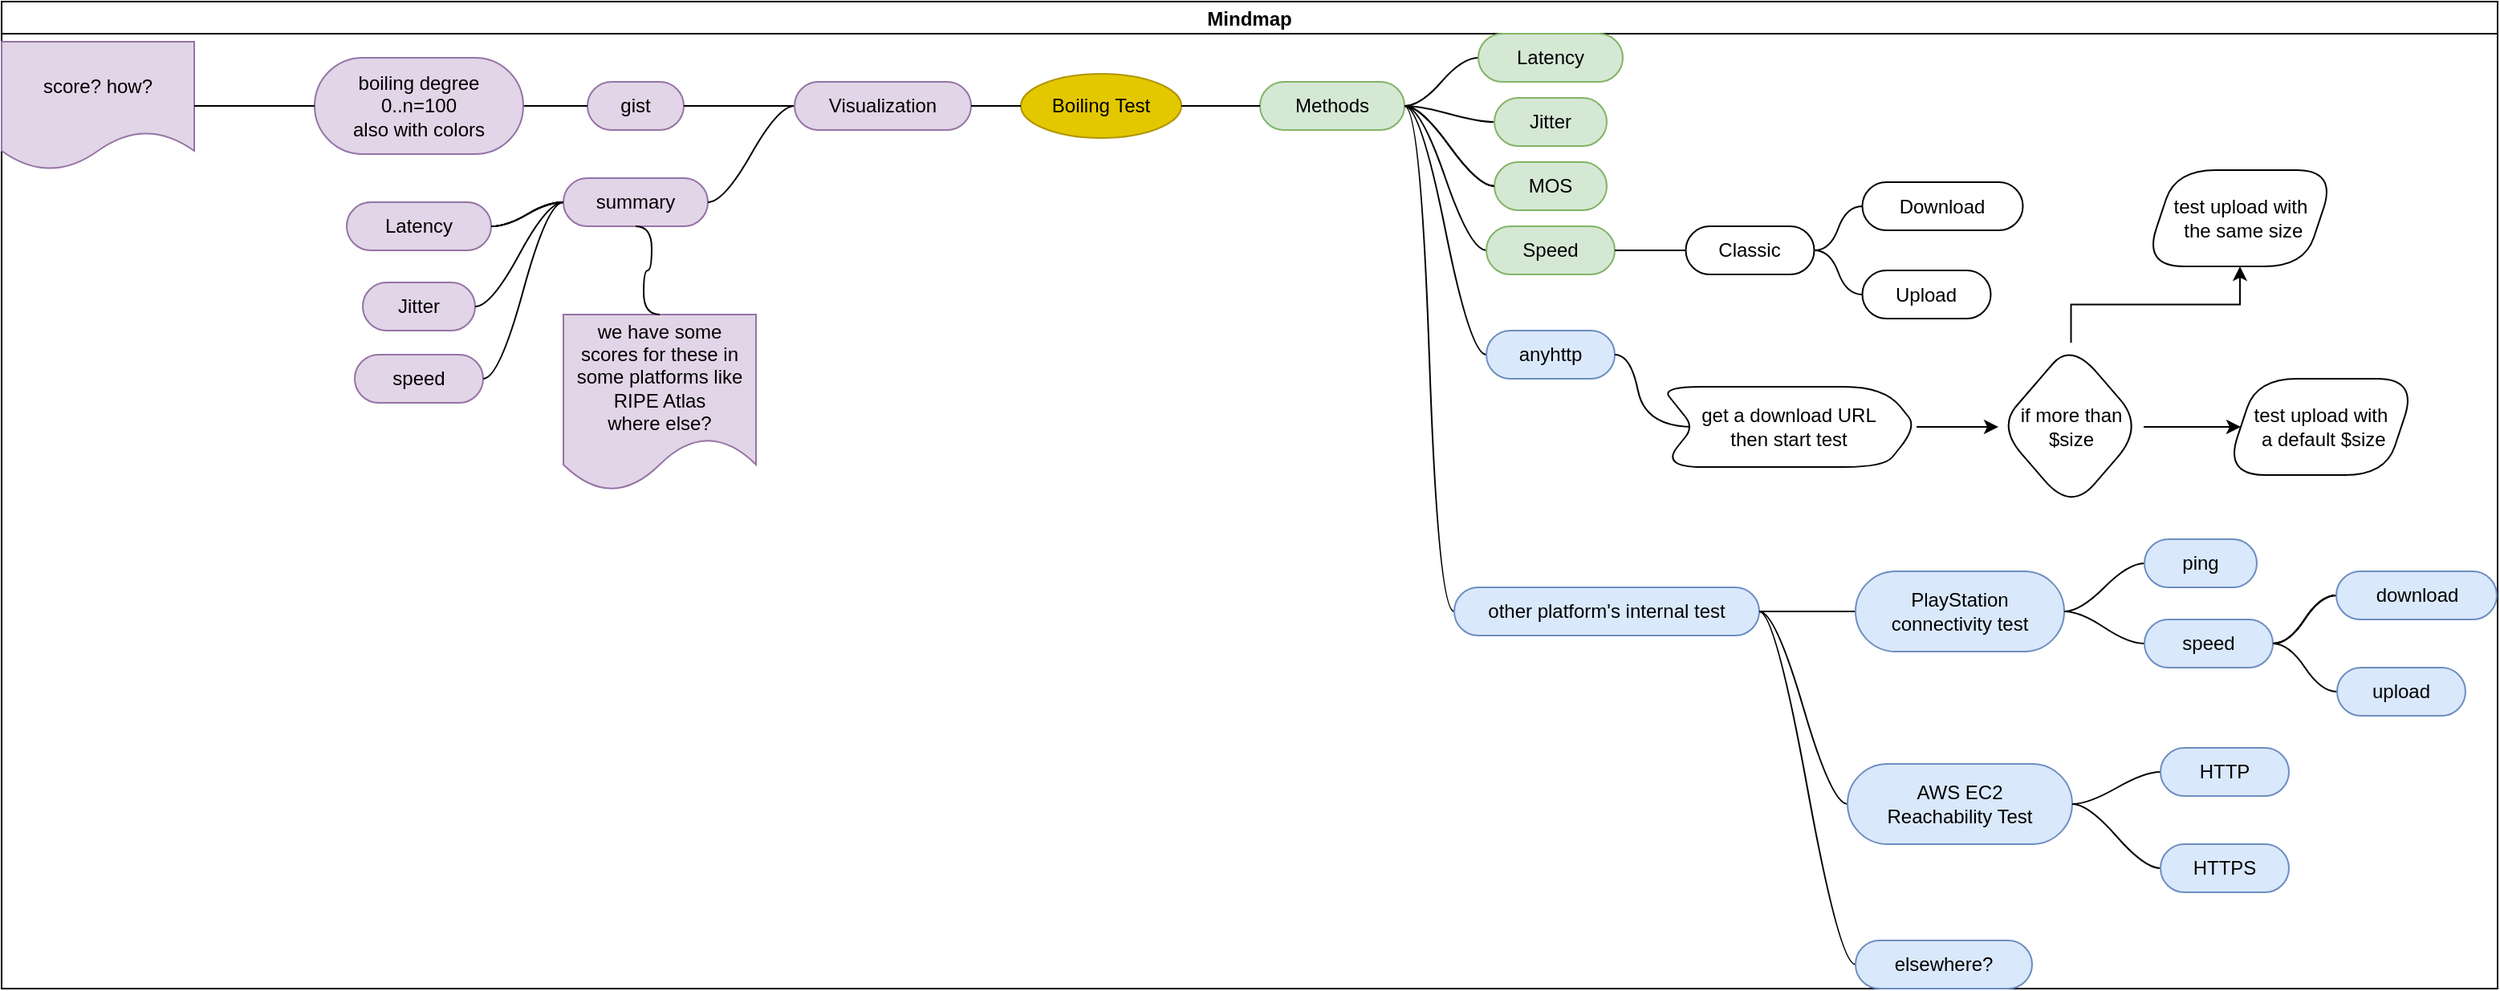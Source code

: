<mxfile version="21.6.1" type="github">
  <diagram name="Page-1" id="S7FRAT3Iel4neWOIYrB_">
    <mxGraphModel dx="2754" dy="900" grid="1" gridSize="10" guides="1" tooltips="1" connect="1" arrows="1" fold="1" page="1" pageScale="1" pageWidth="850" pageHeight="1100" math="0" shadow="0">
      <root>
        <mxCell id="0" />
        <mxCell id="1" parent="0" />
        <mxCell id="4T8DUvPG1SAxmXyFzRtK-12" value="Mindmap" style="swimlane;startSize=20;horizontal=1;containerType=tree;strokeColor=default;fillColor=none;swimlaneFillColor=none;gradientColor=none;glass=0;shadow=0;movable=1;resizable=1;rotatable=1;deletable=1;editable=1;locked=0;connectable=1;swimlaneLine=1;container=0;" parent="1" vertex="1">
          <mxGeometry x="570" y="1930" width="1555" height="615" as="geometry">
            <mxRectangle x="641" y="1015" width="90" height="30" as="alternateBounds" />
          </mxGeometry>
        </mxCell>
        <mxCell id="4T8DUvPG1SAxmXyFzRtK-73" value="summary" style="whiteSpace=wrap;html=1;rounded=1;arcSize=50;align=center;verticalAlign=middle;strokeWidth=1;autosize=1;spacing=4;treeFolding=1;treeMoving=1;newEdgeStyle={&quot;edgeStyle&quot;:&quot;entityRelationEdgeStyle&quot;,&quot;startArrow&quot;:&quot;none&quot;,&quot;endArrow&quot;:&quot;none&quot;,&quot;segment&quot;:10,&quot;curved&quot;:1,&quot;sourcePerimeterSpacing&quot;:0,&quot;targetPerimeterSpacing&quot;:0};fillColor=#e1d5e7;strokeColor=#9673a6;container=0;" parent="4T8DUvPG1SAxmXyFzRtK-12" vertex="1">
          <mxGeometry x="350" y="110" width="90" height="30" as="geometry" />
        </mxCell>
        <mxCell id="4T8DUvPG1SAxmXyFzRtK-72" value="" style="edgeStyle=entityRelationEdgeStyle;startArrow=none;endArrow=none;segment=10;curved=1;sourcePerimeterSpacing=0;targetPerimeterSpacing=0;rounded=0;" parent="4T8DUvPG1SAxmXyFzRtK-12" source="4T8DUvPG1SAxmXyFzRtK-20" target="4T8DUvPG1SAxmXyFzRtK-73" edge="1">
          <mxGeometry relative="1" as="geometry">
            <mxPoint x="1276" y="1080" as="sourcePoint" />
          </mxGeometry>
        </mxCell>
        <mxCell id="4T8DUvPG1SAxmXyFzRtK-111" value="" style="edgeStyle=entityRelationEdgeStyle;startArrow=none;endArrow=none;segment=10;curved=1;sourcePerimeterSpacing=0;targetPerimeterSpacing=0;rounded=0;" parent="4T8DUvPG1SAxmXyFzRtK-12" source="4T8DUvPG1SAxmXyFzRtK-73" target="4T8DUvPG1SAxmXyFzRtK-112" edge="1">
          <mxGeometry relative="1" as="geometry">
            <mxPoint x="1134" y="1085" as="sourcePoint" />
          </mxGeometry>
        </mxCell>
        <mxCell id="4T8DUvPG1SAxmXyFzRtK-112" value="Latency" style="whiteSpace=wrap;html=1;rounded=1;arcSize=50;align=center;verticalAlign=middle;strokeWidth=1;autosize=1;spacing=4;treeFolding=1;treeMoving=1;newEdgeStyle={&quot;edgeStyle&quot;:&quot;entityRelationEdgeStyle&quot;,&quot;startArrow&quot;:&quot;none&quot;,&quot;endArrow&quot;:&quot;none&quot;,&quot;segment&quot;:10,&quot;curved&quot;:1,&quot;sourcePerimeterSpacing&quot;:0,&quot;targetPerimeterSpacing&quot;:0};fillColor=#e1d5e7;strokeColor=#9673a6;container=0;" parent="4T8DUvPG1SAxmXyFzRtK-12" vertex="1">
          <mxGeometry x="215" y="125" width="90" height="30" as="geometry" />
        </mxCell>
        <mxCell id="4T8DUvPG1SAxmXyFzRtK-113" value="" style="edgeStyle=entityRelationEdgeStyle;rounded=0;orthogonalLoop=1;jettySize=auto;html=1;startArrow=none;endArrow=none;segment=10;curved=1;sourcePerimeterSpacing=0;targetPerimeterSpacing=0;" parent="4T8DUvPG1SAxmXyFzRtK-12" source="4T8DUvPG1SAxmXyFzRtK-73" target="4T8DUvPG1SAxmXyFzRtK-112" edge="1">
          <mxGeometry relative="1" as="geometry" />
        </mxCell>
        <mxCell id="4T8DUvPG1SAxmXyFzRtK-114" value="" style="edgeStyle=entityRelationEdgeStyle;rounded=0;orthogonalLoop=1;jettySize=auto;html=1;startArrow=none;endArrow=none;segment=10;curved=1;sourcePerimeterSpacing=0;targetPerimeterSpacing=0;" parent="4T8DUvPG1SAxmXyFzRtK-12" source="4T8DUvPG1SAxmXyFzRtK-73" target="4T8DUvPG1SAxmXyFzRtK-112" edge="1">
          <mxGeometry relative="1" as="geometry" />
        </mxCell>
        <mxCell id="4T8DUvPG1SAxmXyFzRtK-119" value="" style="edgeStyle=entityRelationEdgeStyle;rounded=0;orthogonalLoop=1;jettySize=auto;html=1;startArrow=none;endArrow=none;segment=10;curved=1;sourcePerimeterSpacing=0;targetPerimeterSpacing=0;" parent="4T8DUvPG1SAxmXyFzRtK-12" source="4T8DUvPG1SAxmXyFzRtK-73" target="4T8DUvPG1SAxmXyFzRtK-112" edge="1">
          <mxGeometry relative="1" as="geometry" />
        </mxCell>
        <mxCell id="4T8DUvPG1SAxmXyFzRtK-117" value="Jitter" style="whiteSpace=wrap;html=1;rounded=1;arcSize=50;align=center;verticalAlign=middle;strokeWidth=1;autosize=1;spacing=4;treeFolding=1;treeMoving=1;newEdgeStyle={&quot;edgeStyle&quot;:&quot;entityRelationEdgeStyle&quot;,&quot;startArrow&quot;:&quot;none&quot;,&quot;endArrow&quot;:&quot;none&quot;,&quot;segment&quot;:10,&quot;curved&quot;:1,&quot;sourcePerimeterSpacing&quot;:0,&quot;targetPerimeterSpacing&quot;:0};fillColor=#e1d5e7;strokeColor=#9673a6;container=0;" parent="4T8DUvPG1SAxmXyFzRtK-12" vertex="1">
          <mxGeometry x="225" y="175" width="70" height="30" as="geometry" />
        </mxCell>
        <mxCell id="4T8DUvPG1SAxmXyFzRtK-118" value="" style="edgeStyle=entityRelationEdgeStyle;rounded=0;orthogonalLoop=1;jettySize=auto;html=1;startArrow=none;endArrow=none;segment=10;curved=1;sourcePerimeterSpacing=0;targetPerimeterSpacing=0;" parent="4T8DUvPG1SAxmXyFzRtK-12" source="4T8DUvPG1SAxmXyFzRtK-73" target="4T8DUvPG1SAxmXyFzRtK-117" edge="1">
          <mxGeometry relative="1" as="geometry" />
        </mxCell>
        <mxCell id="4T8DUvPG1SAxmXyFzRtK-120" value="speed" style="whiteSpace=wrap;html=1;rounded=1;arcSize=50;align=center;verticalAlign=middle;strokeWidth=1;autosize=1;spacing=4;treeFolding=1;treeMoving=1;newEdgeStyle={&quot;edgeStyle&quot;:&quot;entityRelationEdgeStyle&quot;,&quot;startArrow&quot;:&quot;none&quot;,&quot;endArrow&quot;:&quot;none&quot;,&quot;segment&quot;:10,&quot;curved&quot;:1,&quot;sourcePerimeterSpacing&quot;:0,&quot;targetPerimeterSpacing&quot;:0};fillColor=#e1d5e7;strokeColor=#9673a6;container=0;" parent="4T8DUvPG1SAxmXyFzRtK-12" vertex="1">
          <mxGeometry x="220" y="220" width="80" height="30" as="geometry" />
        </mxCell>
        <mxCell id="4T8DUvPG1SAxmXyFzRtK-121" value="" style="edgeStyle=entityRelationEdgeStyle;rounded=0;orthogonalLoop=1;jettySize=auto;html=1;startArrow=none;endArrow=none;segment=10;curved=1;sourcePerimeterSpacing=0;targetPerimeterSpacing=0;" parent="4T8DUvPG1SAxmXyFzRtK-12" source="4T8DUvPG1SAxmXyFzRtK-73" target="4T8DUvPG1SAxmXyFzRtK-120" edge="1">
          <mxGeometry relative="1" as="geometry" />
        </mxCell>
        <mxCell id="4T8DUvPG1SAxmXyFzRtK-71" value="gist" style="whiteSpace=wrap;html=1;rounded=1;arcSize=50;align=center;verticalAlign=middle;strokeWidth=1;autosize=1;spacing=4;treeFolding=1;treeMoving=1;newEdgeStyle={&quot;edgeStyle&quot;:&quot;entityRelationEdgeStyle&quot;,&quot;startArrow&quot;:&quot;none&quot;,&quot;endArrow&quot;:&quot;none&quot;,&quot;segment&quot;:10,&quot;curved&quot;:1,&quot;sourcePerimeterSpacing&quot;:0,&quot;targetPerimeterSpacing&quot;:0};fillColor=#e1d5e7;strokeColor=#9673a6;container=0;" parent="4T8DUvPG1SAxmXyFzRtK-12" vertex="1">
          <mxGeometry x="365" y="50" width="60" height="30" as="geometry" />
        </mxCell>
        <mxCell id="4T8DUvPG1SAxmXyFzRtK-70" value="" style="edgeStyle=entityRelationEdgeStyle;startArrow=none;endArrow=none;segment=10;curved=1;sourcePerimeterSpacing=0;targetPerimeterSpacing=0;rounded=0;" parent="4T8DUvPG1SAxmXyFzRtK-12" source="4T8DUvPG1SAxmXyFzRtK-20" target="4T8DUvPG1SAxmXyFzRtK-71" edge="1">
          <mxGeometry relative="1" as="geometry">
            <mxPoint x="1276" y="1080" as="sourcePoint" />
          </mxGeometry>
        </mxCell>
        <mxCell id="4T8DUvPG1SAxmXyFzRtK-74" value="" style="edgeStyle=entityRelationEdgeStyle;startArrow=none;endArrow=none;segment=10;curved=1;sourcePerimeterSpacing=0;targetPerimeterSpacing=0;rounded=0;" parent="4T8DUvPG1SAxmXyFzRtK-12" source="4T8DUvPG1SAxmXyFzRtK-71" target="4T8DUvPG1SAxmXyFzRtK-75" edge="1">
          <mxGeometry relative="1" as="geometry">
            <mxPoint x="1135" y="1080" as="sourcePoint" />
          </mxGeometry>
        </mxCell>
        <mxCell id="4T8DUvPG1SAxmXyFzRtK-17" value="Boiling Test" style="ellipse;whiteSpace=wrap;html=1;align=center;treeFolding=1;treeMoving=1;newEdgeStyle={&quot;edgeStyle&quot;:&quot;entityRelationEdgeStyle&quot;,&quot;startArrow&quot;:&quot;none&quot;,&quot;endArrow&quot;:&quot;none&quot;,&quot;segment&quot;:10,&quot;curved&quot;:1,&quot;sourcePerimeterSpacing&quot;:0,&quot;targetPerimeterSpacing&quot;:0};fillColor=#e3c800;strokeColor=#B09500;fontColor=#000000;container=0;" parent="4T8DUvPG1SAxmXyFzRtK-12" vertex="1">
          <mxGeometry x="635" y="45" width="100" height="40" as="geometry" />
        </mxCell>
        <mxCell id="4T8DUvPG1SAxmXyFzRtK-18" value="Methods" style="whiteSpace=wrap;html=1;rounded=1;arcSize=50;align=center;verticalAlign=middle;strokeWidth=1;autosize=1;spacing=4;treeFolding=1;treeMoving=1;newEdgeStyle={&quot;edgeStyle&quot;:&quot;entityRelationEdgeStyle&quot;,&quot;startArrow&quot;:&quot;none&quot;,&quot;endArrow&quot;:&quot;none&quot;,&quot;segment&quot;:10,&quot;curved&quot;:1,&quot;sourcePerimeterSpacing&quot;:0,&quot;targetPerimeterSpacing&quot;:0};fillColor=#d5e8d4;strokeColor=#82b366;container=0;" parent="4T8DUvPG1SAxmXyFzRtK-12" vertex="1">
          <mxGeometry x="784" y="50" width="90" height="30" as="geometry" />
        </mxCell>
        <mxCell id="4T8DUvPG1SAxmXyFzRtK-13" value="" style="edgeStyle=entityRelationEdgeStyle;startArrow=none;endArrow=none;segment=10;curved=1;sourcePerimeterSpacing=0;targetPerimeterSpacing=0;rounded=0;" parent="4T8DUvPG1SAxmXyFzRtK-12" source="4T8DUvPG1SAxmXyFzRtK-17" target="4T8DUvPG1SAxmXyFzRtK-18" edge="1">
          <mxGeometry relative="1" as="geometry" />
        </mxCell>
        <mxCell id="4T8DUvPG1SAxmXyFzRtK-20" value="Visualization" style="whiteSpace=wrap;html=1;rounded=1;arcSize=50;align=center;verticalAlign=middle;strokeWidth=1;autosize=1;spacing=4;treeFolding=1;treeMoving=1;newEdgeStyle={&quot;edgeStyle&quot;:&quot;entityRelationEdgeStyle&quot;,&quot;startArrow&quot;:&quot;none&quot;,&quot;endArrow&quot;:&quot;none&quot;,&quot;segment&quot;:10,&quot;curved&quot;:1,&quot;sourcePerimeterSpacing&quot;:0,&quot;targetPerimeterSpacing&quot;:0};fillColor=#e1d5e7;strokeColor=#9673a6;container=0;" parent="4T8DUvPG1SAxmXyFzRtK-12" vertex="1">
          <mxGeometry x="494" y="50" width="110" height="30" as="geometry" />
        </mxCell>
        <mxCell id="4T8DUvPG1SAxmXyFzRtK-15" value="" style="edgeStyle=entityRelationEdgeStyle;startArrow=none;endArrow=none;segment=10;curved=1;sourcePerimeterSpacing=0;targetPerimeterSpacing=0;rounded=0;" parent="4T8DUvPG1SAxmXyFzRtK-12" source="4T8DUvPG1SAxmXyFzRtK-17" target="4T8DUvPG1SAxmXyFzRtK-20" edge="1">
          <mxGeometry relative="1" as="geometry" />
        </mxCell>
        <mxCell id="4T8DUvPG1SAxmXyFzRtK-22" value="" style="edgeStyle=entityRelationEdgeStyle;startArrow=none;endArrow=none;segment=10;curved=1;sourcePerimeterSpacing=0;targetPerimeterSpacing=0;rounded=0;" parent="4T8DUvPG1SAxmXyFzRtK-12" source="4T8DUvPG1SAxmXyFzRtK-18" target="4T8DUvPG1SAxmXyFzRtK-23" edge="1">
          <mxGeometry relative="1" as="geometry">
            <mxPoint x="1375" y="1085" as="sourcePoint" />
          </mxGeometry>
        </mxCell>
        <mxCell id="4T8DUvPG1SAxmXyFzRtK-23" value="Latency" style="whiteSpace=wrap;html=1;rounded=1;arcSize=50;align=center;verticalAlign=middle;strokeWidth=1;autosize=1;spacing=4;treeFolding=1;treeMoving=1;newEdgeStyle={&quot;edgeStyle&quot;:&quot;entityRelationEdgeStyle&quot;,&quot;startArrow&quot;:&quot;none&quot;,&quot;endArrow&quot;:&quot;none&quot;,&quot;segment&quot;:10,&quot;curved&quot;:1,&quot;sourcePerimeterSpacing&quot;:0,&quot;targetPerimeterSpacing&quot;:0};fillColor=#d5e8d4;strokeColor=#82b366;container=0;" parent="4T8DUvPG1SAxmXyFzRtK-12" vertex="1">
          <mxGeometry x="920" y="20" width="90" height="30" as="geometry" />
        </mxCell>
        <mxCell id="4T8DUvPG1SAxmXyFzRtK-24" value="" style="edgeStyle=entityRelationEdgeStyle;startArrow=none;endArrow=none;segment=10;curved=1;sourcePerimeterSpacing=0;targetPerimeterSpacing=0;rounded=0;" parent="4T8DUvPG1SAxmXyFzRtK-12" source="4T8DUvPG1SAxmXyFzRtK-18" target="4T8DUvPG1SAxmXyFzRtK-25" edge="1">
          <mxGeometry relative="1" as="geometry">
            <mxPoint x="1375" y="1085" as="sourcePoint" />
          </mxGeometry>
        </mxCell>
        <mxCell id="4T8DUvPG1SAxmXyFzRtK-25" value="Jitter" style="whiteSpace=wrap;html=1;rounded=1;arcSize=50;align=center;verticalAlign=middle;strokeWidth=1;autosize=1;spacing=4;treeFolding=1;treeMoving=1;newEdgeStyle={&quot;edgeStyle&quot;:&quot;entityRelationEdgeStyle&quot;,&quot;startArrow&quot;:&quot;none&quot;,&quot;endArrow&quot;:&quot;none&quot;,&quot;segment&quot;:10,&quot;curved&quot;:1,&quot;sourcePerimeterSpacing&quot;:0,&quot;targetPerimeterSpacing&quot;:0};fillColor=#d5e8d4;strokeColor=#82b366;container=0;" parent="4T8DUvPG1SAxmXyFzRtK-12" vertex="1">
          <mxGeometry x="930" y="60" width="70" height="30" as="geometry" />
        </mxCell>
        <mxCell id="4T8DUvPG1SAxmXyFzRtK-26" value="" style="edgeStyle=entityRelationEdgeStyle;startArrow=none;endArrow=none;segment=10;curved=1;sourcePerimeterSpacing=0;targetPerimeterSpacing=0;rounded=0;" parent="4T8DUvPG1SAxmXyFzRtK-12" source="4T8DUvPG1SAxmXyFzRtK-18" target="4T8DUvPG1SAxmXyFzRtK-27" edge="1">
          <mxGeometry relative="1" as="geometry">
            <mxPoint x="1375" y="1085" as="sourcePoint" />
          </mxGeometry>
        </mxCell>
        <mxCell id="4T8DUvPG1SAxmXyFzRtK-27" value="MOS" style="whiteSpace=wrap;html=1;rounded=1;arcSize=50;align=center;verticalAlign=middle;strokeWidth=1;autosize=1;spacing=4;treeFolding=1;treeMoving=1;newEdgeStyle={&quot;edgeStyle&quot;:&quot;entityRelationEdgeStyle&quot;,&quot;startArrow&quot;:&quot;none&quot;,&quot;endArrow&quot;:&quot;none&quot;,&quot;segment&quot;:10,&quot;curved&quot;:1,&quot;sourcePerimeterSpacing&quot;:0,&quot;targetPerimeterSpacing&quot;:0};fillColor=#d5e8d4;strokeColor=#82b366;container=0;" parent="4T8DUvPG1SAxmXyFzRtK-12" vertex="1">
          <mxGeometry x="930" y="100" width="70" height="30" as="geometry" />
        </mxCell>
        <mxCell id="4T8DUvPG1SAxmXyFzRtK-246" value="" style="edgeStyle=entityRelationEdgeStyle;rounded=0;orthogonalLoop=1;jettySize=auto;html=1;startArrow=none;endArrow=none;segment=10;curved=1;sourcePerimeterSpacing=0;targetPerimeterSpacing=0;" parent="4T8DUvPG1SAxmXyFzRtK-12" source="4T8DUvPG1SAxmXyFzRtK-18" target="4T8DUvPG1SAxmXyFzRtK-27" edge="1">
          <mxGeometry relative="1" as="geometry" />
        </mxCell>
        <mxCell id="4T8DUvPG1SAxmXyFzRtK-28" value="" style="edgeStyle=entityRelationEdgeStyle;startArrow=none;endArrow=none;segment=10;curved=1;sourcePerimeterSpacing=0;targetPerimeterSpacing=0;rounded=0;" parent="4T8DUvPG1SAxmXyFzRtK-12" source="4T8DUvPG1SAxmXyFzRtK-18" target="4T8DUvPG1SAxmXyFzRtK-29" edge="1">
          <mxGeometry relative="1" as="geometry">
            <mxPoint x="1375" y="1085" as="sourcePoint" />
          </mxGeometry>
        </mxCell>
        <mxCell id="4T8DUvPG1SAxmXyFzRtK-29" value="Speed" style="whiteSpace=wrap;html=1;rounded=1;arcSize=50;align=center;verticalAlign=middle;strokeWidth=1;autosize=1;spacing=4;treeFolding=1;treeMoving=1;newEdgeStyle={&quot;edgeStyle&quot;:&quot;entityRelationEdgeStyle&quot;,&quot;startArrow&quot;:&quot;none&quot;,&quot;endArrow&quot;:&quot;none&quot;,&quot;segment&quot;:10,&quot;curved&quot;:1,&quot;sourcePerimeterSpacing&quot;:0,&quot;targetPerimeterSpacing&quot;:0};fillColor=#d5e8d4;strokeColor=#82b366;container=0;" parent="4T8DUvPG1SAxmXyFzRtK-12" vertex="1">
          <mxGeometry x="925" y="140" width="80" height="30" as="geometry" />
        </mxCell>
        <mxCell id="4T8DUvPG1SAxmXyFzRtK-39" value="Download" style="whiteSpace=wrap;html=1;rounded=1;arcSize=50;align=center;verticalAlign=middle;strokeWidth=1;autosize=1;spacing=4;treeFolding=1;treeMoving=1;newEdgeStyle={&quot;edgeStyle&quot;:&quot;entityRelationEdgeStyle&quot;,&quot;startArrow&quot;:&quot;none&quot;,&quot;endArrow&quot;:&quot;none&quot;,&quot;segment&quot;:10,&quot;curved&quot;:1,&quot;sourcePerimeterSpacing&quot;:0,&quot;targetPerimeterSpacing&quot;:0};container=0;" parent="4T8DUvPG1SAxmXyFzRtK-12" vertex="1">
          <mxGeometry x="1159.25" y="112.5" width="100" height="30" as="geometry" />
        </mxCell>
        <mxCell id="4T8DUvPG1SAxmXyFzRtK-40" value="" style="edgeStyle=entityRelationEdgeStyle;startArrow=none;endArrow=none;segment=10;curved=1;sourcePerimeterSpacing=0;targetPerimeterSpacing=0;rounded=0;" parent="4T8DUvPG1SAxmXyFzRtK-12" source="4T8DUvPG1SAxmXyFzRtK-29" target="4T8DUvPG1SAxmXyFzRtK-41" edge="1">
          <mxGeometry relative="1" as="geometry">
            <mxPoint x="1520" y="1055" as="sourcePoint" />
          </mxGeometry>
        </mxCell>
        <mxCell id="4T8DUvPG1SAxmXyFzRtK-41" value="Classic" style="whiteSpace=wrap;html=1;rounded=1;arcSize=50;align=center;verticalAlign=middle;strokeWidth=1;autosize=1;spacing=4;treeFolding=1;treeMoving=1;newEdgeStyle={&quot;edgeStyle&quot;:&quot;entityRelationEdgeStyle&quot;,&quot;startArrow&quot;:&quot;none&quot;,&quot;endArrow&quot;:&quot;none&quot;,&quot;segment&quot;:10,&quot;curved&quot;:1,&quot;sourcePerimeterSpacing&quot;:0,&quot;targetPerimeterSpacing&quot;:0};container=0;" parent="4T8DUvPG1SAxmXyFzRtK-12" vertex="1">
          <mxGeometry x="1049.25" y="140" width="80" height="30" as="geometry" />
        </mxCell>
        <mxCell id="4T8DUvPG1SAxmXyFzRtK-38" value="" style="edgeStyle=entityRelationEdgeStyle;startArrow=none;endArrow=none;segment=10;curved=1;sourcePerimeterSpacing=0;targetPerimeterSpacing=0;rounded=0;exitX=1;exitY=0.5;exitDx=0;exitDy=0;" parent="4T8DUvPG1SAxmXyFzRtK-12" source="4T8DUvPG1SAxmXyFzRtK-41" target="4T8DUvPG1SAxmXyFzRtK-39" edge="1">
          <mxGeometry relative="1" as="geometry">
            <mxPoint x="1524.25" y="975" as="sourcePoint" />
          </mxGeometry>
        </mxCell>
        <mxCell id="4T8DUvPG1SAxmXyFzRtK-37" value="Upload" style="whiteSpace=wrap;html=1;rounded=1;arcSize=50;align=center;verticalAlign=middle;strokeWidth=1;autosize=1;spacing=4;treeFolding=1;treeMoving=1;newEdgeStyle={&quot;edgeStyle&quot;:&quot;entityRelationEdgeStyle&quot;,&quot;startArrow&quot;:&quot;none&quot;,&quot;endArrow&quot;:&quot;none&quot;,&quot;segment&quot;:10,&quot;curved&quot;:1,&quot;sourcePerimeterSpacing&quot;:0,&quot;targetPerimeterSpacing&quot;:0};container=0;" parent="4T8DUvPG1SAxmXyFzRtK-12" vertex="1">
          <mxGeometry x="1159.25" y="167.5" width="80" height="30" as="geometry" />
        </mxCell>
        <mxCell id="4T8DUvPG1SAxmXyFzRtK-36" value="" style="edgeStyle=entityRelationEdgeStyle;startArrow=none;endArrow=none;segment=10;curved=1;sourcePerimeterSpacing=0;targetPerimeterSpacing=0;rounded=0;exitX=1;exitY=0.5;exitDx=0;exitDy=0;" parent="4T8DUvPG1SAxmXyFzRtK-12" source="4T8DUvPG1SAxmXyFzRtK-41" target="4T8DUvPG1SAxmXyFzRtK-37" edge="1">
          <mxGeometry relative="1" as="geometry">
            <mxPoint x="1524.25" y="975" as="sourcePoint" />
          </mxGeometry>
        </mxCell>
        <mxCell id="4T8DUvPG1SAxmXyFzRtK-57" value="" style="edgeStyle=entityRelationEdgeStyle;startArrow=none;endArrow=none;segment=10;curved=1;sourcePerimeterSpacing=0;targetPerimeterSpacing=0;rounded=0;entryX=0;entryY=0.5;entryDx=0;entryDy=0;" parent="4T8DUvPG1SAxmXyFzRtK-12" source="4T8DUvPG1SAxmXyFzRtK-18" target="4T8DUvPG1SAxmXyFzRtK-59" edge="1">
          <mxGeometry relative="1" as="geometry">
            <mxPoint x="1375" y="1085" as="sourcePoint" />
          </mxGeometry>
        </mxCell>
        <mxCell id="4T8DUvPG1SAxmXyFzRtK-59" value="anyhttp" style="whiteSpace=wrap;html=1;rounded=1;arcSize=50;align=center;verticalAlign=middle;strokeWidth=1;autosize=1;spacing=4;treeFolding=1;treeMoving=1;newEdgeStyle={&quot;edgeStyle&quot;:&quot;entityRelationEdgeStyle&quot;,&quot;startArrow&quot;:&quot;none&quot;,&quot;endArrow&quot;:&quot;none&quot;,&quot;segment&quot;:10,&quot;curved&quot;:1,&quot;sourcePerimeterSpacing&quot;:0,&quot;targetPerimeterSpacing&quot;:0};fillColor=#dae8fc;strokeColor=#6c8ebf;container=0;" parent="4T8DUvPG1SAxmXyFzRtK-12" vertex="1">
          <mxGeometry x="925" y="205" width="80" height="30" as="geometry" />
        </mxCell>
        <mxCell id="4T8DUvPG1SAxmXyFzRtK-60" value="" style="edgeStyle=entityRelationEdgeStyle;rounded=0;orthogonalLoop=1;jettySize=auto;html=1;startArrow=none;endArrow=none;segment=10;curved=1;sourcePerimeterSpacing=0;targetPerimeterSpacing=0;exitX=1;exitY=0.5;exitDx=0;exitDy=0;" parent="4T8DUvPG1SAxmXyFzRtK-12" source="4T8DUvPG1SAxmXyFzRtK-59" target="4T8DUvPG1SAxmXyFzRtK-62" edge="1">
          <mxGeometry relative="1" as="geometry" />
        </mxCell>
        <mxCell id="4T8DUvPG1SAxmXyFzRtK-62" value="get a download URL&lt;br&gt;then start test" style="shape=step;perimeter=stepPerimeter;whiteSpace=wrap;html=1;fixedSize=1;rounded=1;arcSize=50;strokeWidth=1;spacing=4;container=0;" parent="4T8DUvPG1SAxmXyFzRtK-12" vertex="1">
          <mxGeometry x="1034" y="240" width="159" height="50" as="geometry" />
        </mxCell>
        <mxCell id="4T8DUvPG1SAxmXyFzRtK-65" value="if more than $size" style="rhombus;whiteSpace=wrap;html=1;rounded=1;arcSize=50;strokeWidth=1;spacing=4;container=0;" parent="4T8DUvPG1SAxmXyFzRtK-12" vertex="1">
          <mxGeometry x="1244" y="212.5" width="90.5" height="105" as="geometry" />
        </mxCell>
        <mxCell id="4T8DUvPG1SAxmXyFzRtK-61" value="" style="edgeStyle=orthogonalEdgeStyle;rounded=0;orthogonalLoop=1;jettySize=auto;html=1;" parent="4T8DUvPG1SAxmXyFzRtK-12" source="4T8DUvPG1SAxmXyFzRtK-62" target="4T8DUvPG1SAxmXyFzRtK-65" edge="1">
          <mxGeometry relative="1" as="geometry" />
        </mxCell>
        <mxCell id="4T8DUvPG1SAxmXyFzRtK-63" value="" style="edgeStyle=orthogonalEdgeStyle;rounded=0;orthogonalLoop=1;jettySize=auto;html=1;" parent="4T8DUvPG1SAxmXyFzRtK-12" source="4T8DUvPG1SAxmXyFzRtK-65" target="4T8DUvPG1SAxmXyFzRtK-66" edge="1">
          <mxGeometry relative="1" as="geometry" />
        </mxCell>
        <mxCell id="4T8DUvPG1SAxmXyFzRtK-64" value="" style="edgeStyle=orthogonalEdgeStyle;rounded=0;orthogonalLoop=1;jettySize=auto;html=1;" parent="4T8DUvPG1SAxmXyFzRtK-12" source="4T8DUvPG1SAxmXyFzRtK-65" target="4T8DUvPG1SAxmXyFzRtK-67" edge="1">
          <mxGeometry relative="1" as="geometry" />
        </mxCell>
        <mxCell id="4T8DUvPG1SAxmXyFzRtK-75" value="boiling degree&lt;br&gt;0..n=100&lt;br&gt;also with colors" style="whiteSpace=wrap;html=1;rounded=1;arcSize=50;align=center;verticalAlign=middle;strokeWidth=1;autosize=1;spacing=4;treeFolding=1;treeMoving=1;newEdgeStyle={&quot;edgeStyle&quot;:&quot;entityRelationEdgeStyle&quot;,&quot;startArrow&quot;:&quot;none&quot;,&quot;endArrow&quot;:&quot;none&quot;,&quot;segment&quot;:10,&quot;curved&quot;:1,&quot;sourcePerimeterSpacing&quot;:0,&quot;targetPerimeterSpacing&quot;:0};fillColor=#e1d5e7;strokeColor=#9673a6;container=0;" parent="4T8DUvPG1SAxmXyFzRtK-12" vertex="1">
          <mxGeometry x="195" y="35" width="130" height="60" as="geometry" />
        </mxCell>
        <mxCell id="4T8DUvPG1SAxmXyFzRtK-230" value="score? how?" style="shape=document;whiteSpace=wrap;html=1;boundedLbl=1;fillColor=#e1d5e7;strokeColor=#9673a6;rounded=1;arcSize=50;strokeWidth=1;spacing=4;container=0;" parent="4T8DUvPG1SAxmXyFzRtK-12" vertex="1">
          <mxGeometry y="25" width="120" height="80" as="geometry" />
        </mxCell>
        <mxCell id="4T8DUvPG1SAxmXyFzRtK-231" value="" style="edgeStyle=entityRelationEdgeStyle;rounded=0;orthogonalLoop=1;jettySize=auto;html=1;startArrow=none;endArrow=none;segment=10;curved=1;sourcePerimeterSpacing=0;targetPerimeterSpacing=0;" parent="4T8DUvPG1SAxmXyFzRtK-12" source="4T8DUvPG1SAxmXyFzRtK-75" target="4T8DUvPG1SAxmXyFzRtK-230" edge="1">
          <mxGeometry relative="1" as="geometry" />
        </mxCell>
        <mxCell id="4T8DUvPG1SAxmXyFzRtK-251" value="" style="edgeStyle=entityRelationEdgeStyle;rounded=0;orthogonalLoop=1;jettySize=auto;html=1;startArrow=none;endArrow=none;segment=10;curved=1;sourcePerimeterSpacing=0;targetPerimeterSpacing=0;" parent="4T8DUvPG1SAxmXyFzRtK-12" source="4T8DUvPG1SAxmXyFzRtK-18" target="4T8DUvPG1SAxmXyFzRtK-250" edge="1">
          <mxGeometry relative="1" as="geometry" />
        </mxCell>
        <mxCell id="4T8DUvPG1SAxmXyFzRtK-232" value="we have some scores for these in some platforms like RIPE Atlas&lt;br&gt;where else?" style="shape=document;whiteSpace=wrap;html=1;boundedLbl=1;fillColor=#e1d5e7;strokeColor=#9673a6;rounded=1;arcSize=50;strokeWidth=1;spacing=4;container=0;" parent="4T8DUvPG1SAxmXyFzRtK-12" vertex="1">
          <mxGeometry x="350" y="195" width="120" height="110" as="geometry" />
        </mxCell>
        <mxCell id="-m1sjGoERF0VKnWKnUgo-12" value="" style="edgeStyle=entityRelationEdgeStyle;rounded=0;orthogonalLoop=1;jettySize=auto;html=1;startArrow=none;endArrow=none;segment=10;curved=1;sourcePerimeterSpacing=0;targetPerimeterSpacing=0;" parent="4T8DUvPG1SAxmXyFzRtK-12" source="4T8DUvPG1SAxmXyFzRtK-250" target="4T8DUvPG1SAxmXyFzRtK-253" edge="1">
          <mxGeometry relative="1" as="geometry" />
        </mxCell>
        <mxCell id="4T8DUvPG1SAxmXyFzRtK-250" value="other platform&#39;s internal test" style="whiteSpace=wrap;html=1;rounded=1;arcSize=50;align=center;verticalAlign=middle;strokeWidth=1;autosize=1;spacing=4;treeFolding=1;treeMoving=1;newEdgeStyle={&quot;edgeStyle&quot;:&quot;entityRelationEdgeStyle&quot;,&quot;startArrow&quot;:&quot;none&quot;,&quot;endArrow&quot;:&quot;none&quot;,&quot;segment&quot;:10,&quot;curved&quot;:1,&quot;sourcePerimeterSpacing&quot;:0,&quot;targetPerimeterSpacing&quot;:0};fillColor=#dae8fc;strokeColor=#6c8ebf;container=0;" parent="4T8DUvPG1SAxmXyFzRtK-12" vertex="1">
          <mxGeometry x="905" y="365" width="190" height="30" as="geometry" />
        </mxCell>
        <mxCell id="4T8DUvPG1SAxmXyFzRtK-252" value="" style="edgeStyle=entityRelationEdgeStyle;rounded=0;orthogonalLoop=1;jettySize=auto;html=1;startArrow=none;endArrow=none;segment=10;curved=1;sourcePerimeterSpacing=0;targetPerimeterSpacing=0;" parent="4T8DUvPG1SAxmXyFzRtK-12" source="4T8DUvPG1SAxmXyFzRtK-250" target="4T8DUvPG1SAxmXyFzRtK-253" edge="1">
          <mxGeometry relative="1" as="geometry">
            <mxPoint x="1004" y="1045" as="sourcePoint" />
          </mxGeometry>
        </mxCell>
        <mxCell id="4T8DUvPG1SAxmXyFzRtK-253" value="PlayStation&lt;br&gt;connectivity test" style="whiteSpace=wrap;html=1;rounded=1;arcSize=50;align=center;verticalAlign=middle;strokeWidth=1;autosize=1;spacing=4;treeFolding=1;treeMoving=1;newEdgeStyle={&quot;edgeStyle&quot;:&quot;entityRelationEdgeStyle&quot;,&quot;startArrow&quot;:&quot;none&quot;,&quot;endArrow&quot;:&quot;none&quot;,&quot;segment&quot;:10,&quot;curved&quot;:1,&quot;sourcePerimeterSpacing&quot;:0,&quot;targetPerimeterSpacing&quot;:0};fillColor=#dae8fc;strokeColor=#6c8ebf;container=0;" parent="4T8DUvPG1SAxmXyFzRtK-12" vertex="1">
          <mxGeometry x="1155" y="355" width="130" height="50" as="geometry" />
        </mxCell>
        <mxCell id="4T8DUvPG1SAxmXyFzRtK-66" value="test upload with&lt;br&gt;&amp;nbsp;the same size" style="shape=parallelogram;perimeter=parallelogramPerimeter;whiteSpace=wrap;html=1;fixedSize=1;rounded=1;arcSize=50;strokeWidth=1;spacing=4;container=0;" parent="4T8DUvPG1SAxmXyFzRtK-12" vertex="1">
          <mxGeometry x="1334.5" y="105" width="120" height="60" as="geometry" />
        </mxCell>
        <mxCell id="4T8DUvPG1SAxmXyFzRtK-67" value="test upload with&lt;br&gt;&amp;nbsp;a default $size" style="shape=parallelogram;perimeter=parallelogramPerimeter;whiteSpace=wrap;html=1;fixedSize=1;rounded=1;arcSize=50;strokeWidth=1;spacing=4;container=0;" parent="4T8DUvPG1SAxmXyFzRtK-12" vertex="1">
          <mxGeometry x="1385" y="235" width="120" height="60" as="geometry" />
        </mxCell>
        <mxCell id="4T8DUvPG1SAxmXyFzRtK-254" value="" style="edgeStyle=entityRelationEdgeStyle;rounded=0;orthogonalLoop=1;jettySize=auto;html=1;startArrow=none;endArrow=none;segment=10;curved=1;sourcePerimeterSpacing=0;targetPerimeterSpacing=0;" parent="4T8DUvPG1SAxmXyFzRtK-12" source="4T8DUvPG1SAxmXyFzRtK-250" target="4T8DUvPG1SAxmXyFzRtK-255" edge="1">
          <mxGeometry relative="1" as="geometry">
            <mxPoint x="1004" y="1045" as="sourcePoint" />
          </mxGeometry>
        </mxCell>
        <mxCell id="4T8DUvPG1SAxmXyFzRtK-257" value="" style="edgeStyle=entityRelationEdgeStyle;rounded=0;orthogonalLoop=1;jettySize=auto;html=1;startArrow=none;endArrow=none;segment=10;curved=1;sourcePerimeterSpacing=0;targetPerimeterSpacing=0;" parent="4T8DUvPG1SAxmXyFzRtK-12" source="4T8DUvPG1SAxmXyFzRtK-253" target="4T8DUvPG1SAxmXyFzRtK-258" edge="1">
          <mxGeometry relative="1" as="geometry">
            <mxPoint x="1225" y="1360" as="sourcePoint" />
          </mxGeometry>
        </mxCell>
        <mxCell id="4T8DUvPG1SAxmXyFzRtK-258" value="ping" style="whiteSpace=wrap;html=1;rounded=1;arcSize=50;align=center;verticalAlign=middle;strokeWidth=1;autosize=1;spacing=4;treeFolding=1;treeMoving=1;newEdgeStyle={&quot;edgeStyle&quot;:&quot;entityRelationEdgeStyle&quot;,&quot;startArrow&quot;:&quot;none&quot;,&quot;endArrow&quot;:&quot;none&quot;,&quot;segment&quot;:10,&quot;curved&quot;:1,&quot;sourcePerimeterSpacing&quot;:0,&quot;targetPerimeterSpacing&quot;:0};fillColor=#dae8fc;strokeColor=#6c8ebf;container=0;" parent="4T8DUvPG1SAxmXyFzRtK-12" vertex="1">
          <mxGeometry x="1335" y="335" width="70" height="30" as="geometry" />
        </mxCell>
        <mxCell id="4T8DUvPG1SAxmXyFzRtK-259" value="" style="edgeStyle=entityRelationEdgeStyle;rounded=0;orthogonalLoop=1;jettySize=auto;html=1;startArrow=none;endArrow=none;segment=10;curved=1;sourcePerimeterSpacing=0;targetPerimeterSpacing=0;" parent="4T8DUvPG1SAxmXyFzRtK-12" source="4T8DUvPG1SAxmXyFzRtK-253" target="4T8DUvPG1SAxmXyFzRtK-260" edge="1">
          <mxGeometry relative="1" as="geometry">
            <mxPoint x="1225" y="1360" as="sourcePoint" />
          </mxGeometry>
        </mxCell>
        <mxCell id="7orX1qECXq71Z3kbrnXR-12" value="" style="edgeStyle=entityRelationEdgeStyle;rounded=0;orthogonalLoop=1;jettySize=auto;html=1;startArrow=none;endArrow=none;segment=10;curved=1;sourcePerimeterSpacing=0;targetPerimeterSpacing=0;" parent="4T8DUvPG1SAxmXyFzRtK-12" source="4T8DUvPG1SAxmXyFzRtK-260" target="7orX1qECXq71Z3kbrnXR-2" edge="1">
          <mxGeometry relative="1" as="geometry" />
        </mxCell>
        <mxCell id="7orX1qECXq71Z3kbrnXR-13" value="" style="edgeStyle=entityRelationEdgeStyle;rounded=0;orthogonalLoop=1;jettySize=auto;html=1;startArrow=none;endArrow=none;segment=10;curved=1;sourcePerimeterSpacing=0;targetPerimeterSpacing=0;" parent="4T8DUvPG1SAxmXyFzRtK-12" source="4T8DUvPG1SAxmXyFzRtK-260" target="7orX1qECXq71Z3kbrnXR-2" edge="1">
          <mxGeometry relative="1" as="geometry" />
        </mxCell>
        <mxCell id="4T8DUvPG1SAxmXyFzRtK-260" value="speed" style="whiteSpace=wrap;html=1;rounded=1;arcSize=50;align=center;verticalAlign=middle;strokeWidth=1;autosize=1;spacing=4;treeFolding=1;treeMoving=1;newEdgeStyle={&quot;edgeStyle&quot;:&quot;entityRelationEdgeStyle&quot;,&quot;startArrow&quot;:&quot;none&quot;,&quot;endArrow&quot;:&quot;none&quot;,&quot;segment&quot;:10,&quot;curved&quot;:1,&quot;sourcePerimeterSpacing&quot;:0,&quot;targetPerimeterSpacing&quot;:0};fillColor=#dae8fc;strokeColor=#6c8ebf;container=0;" parent="4T8DUvPG1SAxmXyFzRtK-12" vertex="1">
          <mxGeometry x="1335" y="385" width="80" height="30" as="geometry" />
        </mxCell>
        <mxCell id="4T8DUvPG1SAxmXyFzRtK-249" value="" style="edgeStyle=entityRelationEdgeStyle;rounded=0;orthogonalLoop=1;jettySize=auto;html=1;startArrow=none;endArrow=none;segment=10;curved=1;sourcePerimeterSpacing=0;targetPerimeterSpacing=0;" parent="4T8DUvPG1SAxmXyFzRtK-12" source="4T8DUvPG1SAxmXyFzRtK-18" target="4T8DUvPG1SAxmXyFzRtK-27" edge="1">
          <mxGeometry relative="1" as="geometry" />
        </mxCell>
        <mxCell id="4T8DUvPG1SAxmXyFzRtK-233" value="" style="edgeStyle=entityRelationEdgeStyle;rounded=0;orthogonalLoop=1;jettySize=auto;html=1;startArrow=none;endArrow=none;segment=10;curved=1;sourcePerimeterSpacing=0;targetPerimeterSpacing=0;exitX=0.5;exitY=1;exitDx=0;exitDy=0;entryX=0.5;entryY=0;entryDx=0;entryDy=0;" parent="4T8DUvPG1SAxmXyFzRtK-12" source="4T8DUvPG1SAxmXyFzRtK-73" target="4T8DUvPG1SAxmXyFzRtK-232" edge="1">
          <mxGeometry relative="1" as="geometry" />
        </mxCell>
        <mxCell id="7orX1qECXq71Z3kbrnXR-3" value="" style="edgeStyle=entityRelationEdgeStyle;rounded=0;orthogonalLoop=1;jettySize=auto;html=1;startArrow=none;endArrow=none;segment=10;curved=1;sourcePerimeterSpacing=0;targetPerimeterSpacing=0;" parent="4T8DUvPG1SAxmXyFzRtK-12" source="4T8DUvPG1SAxmXyFzRtK-260" target="7orX1qECXq71Z3kbrnXR-2" edge="1">
          <mxGeometry relative="1" as="geometry" />
        </mxCell>
        <mxCell id="7orX1qECXq71Z3kbrnXR-4" value="" style="edgeStyle=entityRelationEdgeStyle;rounded=0;orthogonalLoop=1;jettySize=auto;html=1;startArrow=none;endArrow=none;segment=10;curved=1;sourcePerimeterSpacing=0;targetPerimeterSpacing=0;" parent="4T8DUvPG1SAxmXyFzRtK-12" source="4T8DUvPG1SAxmXyFzRtK-260" target="7orX1qECXq71Z3kbrnXR-2" edge="1">
          <mxGeometry relative="1" as="geometry" />
        </mxCell>
        <mxCell id="7orX1qECXq71Z3kbrnXR-2" value="download" style="whiteSpace=wrap;html=1;rounded=1;arcSize=50;align=center;verticalAlign=middle;strokeWidth=1;autosize=1;spacing=4;treeFolding=1;treeMoving=1;newEdgeStyle={&quot;edgeStyle&quot;:&quot;entityRelationEdgeStyle&quot;,&quot;startArrow&quot;:&quot;none&quot;,&quot;endArrow&quot;:&quot;none&quot;,&quot;segment&quot;:10,&quot;curved&quot;:1,&quot;sourcePerimeterSpacing&quot;:0,&quot;targetPerimeterSpacing&quot;:0};fillColor=#dae8fc;strokeColor=#6c8ebf;container=0;" parent="4T8DUvPG1SAxmXyFzRtK-12" vertex="1">
          <mxGeometry x="1454.5" y="355" width="100" height="30" as="geometry" />
        </mxCell>
        <mxCell id="7orX1qECXq71Z3kbrnXR-15" value="" style="edgeStyle=entityRelationEdgeStyle;rounded=0;orthogonalLoop=1;jettySize=auto;html=1;startArrow=none;endArrow=none;segment=10;curved=1;sourcePerimeterSpacing=0;targetPerimeterSpacing=0;" parent="4T8DUvPG1SAxmXyFzRtK-12" source="4T8DUvPG1SAxmXyFzRtK-260" target="7orX1qECXq71Z3kbrnXR-14" edge="1">
          <mxGeometry relative="1" as="geometry" />
        </mxCell>
        <mxCell id="-m1sjGoERF0VKnWKnUgo-13" value="" style="edgeStyle=entityRelationEdgeStyle;rounded=0;orthogonalLoop=1;jettySize=auto;html=1;startArrow=none;endArrow=none;segment=10;curved=1;sourcePerimeterSpacing=0;targetPerimeterSpacing=0;" parent="4T8DUvPG1SAxmXyFzRtK-12" source="4T8DUvPG1SAxmXyFzRtK-250" target="-m1sjGoERF0VKnWKnUgo-14" edge="1">
          <mxGeometry relative="1" as="geometry">
            <mxPoint x="1235" y="1330" as="sourcePoint" />
          </mxGeometry>
        </mxCell>
        <mxCell id="7orX1qECXq71Z3kbrnXR-14" value="upload" style="whiteSpace=wrap;html=1;rounded=1;arcSize=50;align=center;verticalAlign=middle;strokeWidth=1;autosize=1;spacing=4;treeFolding=1;treeMoving=1;newEdgeStyle={&quot;edgeStyle&quot;:&quot;entityRelationEdgeStyle&quot;,&quot;startArrow&quot;:&quot;none&quot;,&quot;endArrow&quot;:&quot;none&quot;,&quot;segment&quot;:10,&quot;curved&quot;:1,&quot;sourcePerimeterSpacing&quot;:0,&quot;targetPerimeterSpacing&quot;:0};fillColor=#dae8fc;strokeColor=#6c8ebf;container=0;" parent="4T8DUvPG1SAxmXyFzRtK-12" vertex="1">
          <mxGeometry x="1455" y="415" width="80" height="30" as="geometry" />
        </mxCell>
        <mxCell id="4T8DUvPG1SAxmXyFzRtK-255" value="AWS EC2&lt;br&gt;Reachability Test" style="whiteSpace=wrap;html=1;rounded=1;arcSize=50;align=center;verticalAlign=middle;strokeWidth=1;autosize=1;spacing=4;treeFolding=1;treeMoving=1;newEdgeStyle={&quot;edgeStyle&quot;:&quot;entityRelationEdgeStyle&quot;,&quot;startArrow&quot;:&quot;none&quot;,&quot;endArrow&quot;:&quot;none&quot;,&quot;segment&quot;:10,&quot;curved&quot;:1,&quot;sourcePerimeterSpacing&quot;:0,&quot;targetPerimeterSpacing&quot;:0};fillColor=#dae8fc;strokeColor=#6c8ebf;container=0;" parent="4T8DUvPG1SAxmXyFzRtK-12" vertex="1">
          <mxGeometry x="1150" y="475" width="140" height="50" as="geometry" />
        </mxCell>
        <mxCell id="-m1sjGoERF0VKnWKnUgo-10" value="" style="edgeStyle=entityRelationEdgeStyle;rounded=0;orthogonalLoop=1;jettySize=auto;html=1;startArrow=none;endArrow=none;segment=10;curved=1;sourcePerimeterSpacing=0;targetPerimeterSpacing=0;" parent="4T8DUvPG1SAxmXyFzRtK-12" source="4T8DUvPG1SAxmXyFzRtK-255" target="-m1sjGoERF0VKnWKnUgo-11" edge="1">
          <mxGeometry relative="1" as="geometry">
            <mxPoint x="1235" y="1330" as="sourcePoint" />
          </mxGeometry>
        </mxCell>
        <mxCell id="-m1sjGoERF0VKnWKnUgo-11" value="HTTP" style="whiteSpace=wrap;html=1;rounded=1;arcSize=50;align=center;verticalAlign=middle;strokeWidth=1;autosize=1;spacing=4;treeFolding=1;treeMoving=1;newEdgeStyle={&quot;edgeStyle&quot;:&quot;entityRelationEdgeStyle&quot;,&quot;startArrow&quot;:&quot;none&quot;,&quot;endArrow&quot;:&quot;none&quot;,&quot;segment&quot;:10,&quot;curved&quot;:1,&quot;sourcePerimeterSpacing&quot;:0,&quot;targetPerimeterSpacing&quot;:0};fillColor=#dae8fc;strokeColor=#6c8ebf;container=0;" parent="4T8DUvPG1SAxmXyFzRtK-12" vertex="1">
          <mxGeometry x="1345" y="465" width="80" height="30" as="geometry" />
        </mxCell>
        <mxCell id="-m1sjGoERF0VKnWKnUgo-14" value="elsewhere?" style="whiteSpace=wrap;html=1;rounded=1;arcSize=50;align=center;verticalAlign=middle;strokeWidth=1;autosize=1;spacing=4;treeFolding=1;treeMoving=1;newEdgeStyle={&quot;edgeStyle&quot;:&quot;entityRelationEdgeStyle&quot;,&quot;startArrow&quot;:&quot;none&quot;,&quot;endArrow&quot;:&quot;none&quot;,&quot;segment&quot;:10,&quot;curved&quot;:1,&quot;sourcePerimeterSpacing&quot;:0,&quot;targetPerimeterSpacing&quot;:0};fillColor=#dae8fc;strokeColor=#6c8ebf;container=0;" parent="4T8DUvPG1SAxmXyFzRtK-12" vertex="1">
          <mxGeometry x="1155" y="585" width="110" height="30" as="geometry" />
        </mxCell>
        <mxCell id="-m1sjGoERF0VKnWKnUgo-15" value="" style="edgeStyle=entityRelationEdgeStyle;rounded=0;orthogonalLoop=1;jettySize=auto;html=1;startArrow=none;endArrow=none;segment=10;curved=1;sourcePerimeterSpacing=0;targetPerimeterSpacing=0;" parent="4T8DUvPG1SAxmXyFzRtK-12" source="4T8DUvPG1SAxmXyFzRtK-255" target="-m1sjGoERF0VKnWKnUgo-16" edge="1">
          <mxGeometry relative="1" as="geometry">
            <mxPoint x="1235" y="1330" as="sourcePoint" />
          </mxGeometry>
        </mxCell>
        <mxCell id="-m1sjGoERF0VKnWKnUgo-16" value="HTTPS" style="whiteSpace=wrap;html=1;rounded=1;arcSize=50;align=center;verticalAlign=middle;strokeWidth=1;autosize=1;spacing=4;treeFolding=1;treeMoving=1;newEdgeStyle={&quot;edgeStyle&quot;:&quot;entityRelationEdgeStyle&quot;,&quot;startArrow&quot;:&quot;none&quot;,&quot;endArrow&quot;:&quot;none&quot;,&quot;segment&quot;:10,&quot;curved&quot;:1,&quot;sourcePerimeterSpacing&quot;:0,&quot;targetPerimeterSpacing&quot;:0};fillColor=#dae8fc;strokeColor=#6c8ebf;container=0;" parent="4T8DUvPG1SAxmXyFzRtK-12" vertex="1">
          <mxGeometry x="1345" y="525" width="80" height="30" as="geometry" />
        </mxCell>
      </root>
    </mxGraphModel>
  </diagram>
</mxfile>
